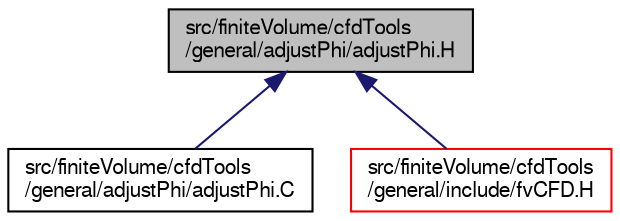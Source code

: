 digraph "src/finiteVolume/cfdTools/general/adjustPhi/adjustPhi.H"
{
  bgcolor="transparent";
  edge [fontname="FreeSans",fontsize="10",labelfontname="FreeSans",labelfontsize="10"];
  node [fontname="FreeSans",fontsize="10",shape=record];
  Node60 [label="src/finiteVolume/cfdTools\l/general/adjustPhi/adjustPhi.H",height=0.2,width=0.4,color="black", fillcolor="grey75", style="filled", fontcolor="black"];
  Node60 -> Node61 [dir="back",color="midnightblue",fontsize="10",style="solid",fontname="FreeSans"];
  Node61 [label="src/finiteVolume/cfdTools\l/general/adjustPhi/adjustPhi.C",height=0.2,width=0.4,color="black",URL="$a01202.html"];
  Node60 -> Node62 [dir="back",color="midnightblue",fontsize="10",style="solid",fontname="FreeSans"];
  Node62 [label="src/finiteVolume/cfdTools\l/general/include/fvCFD.H",height=0.2,width=0.4,color="red",URL="$a01232.html"];
}
